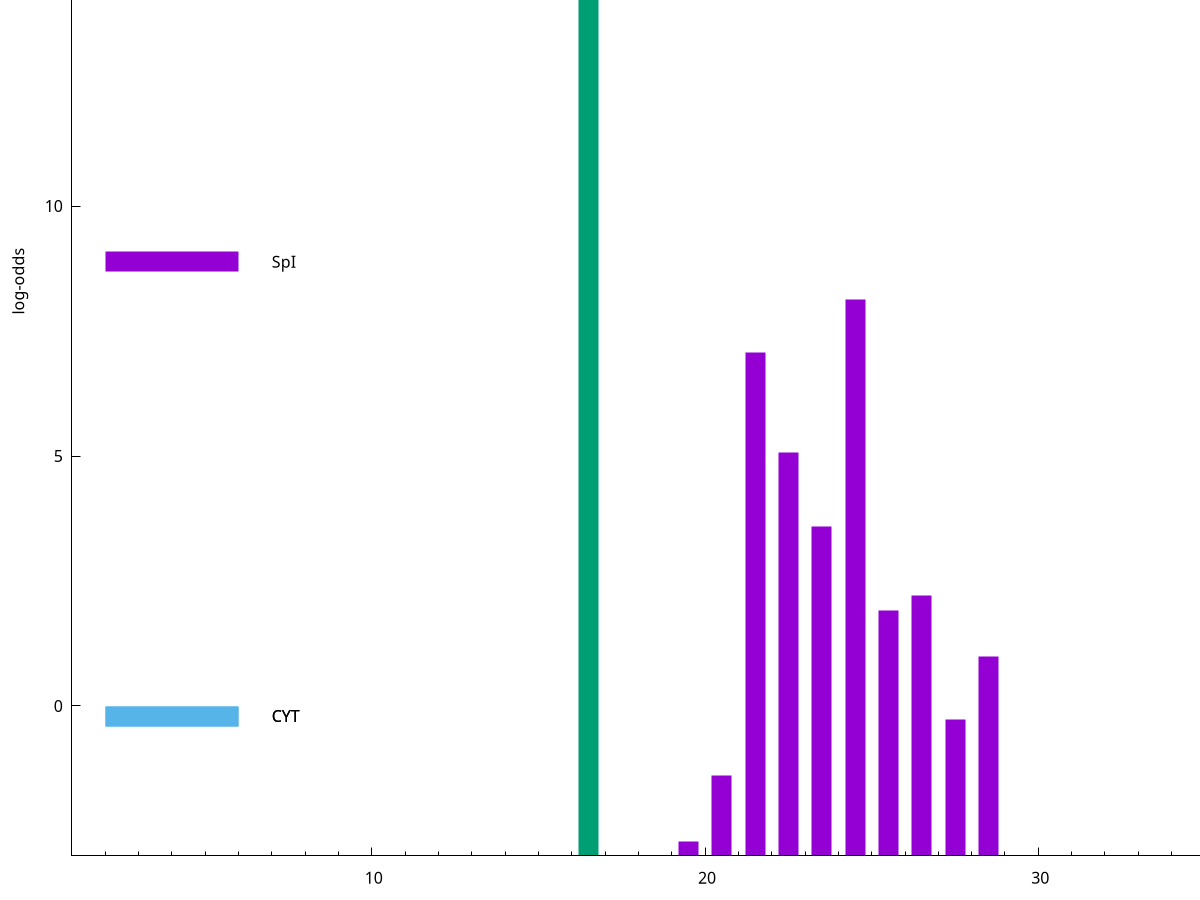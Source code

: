 set title "LipoP predictions for SRR3996242.gff"
set size 2., 1.4
set xrange [1:70] 
set mxtics 10
set yrange [-3:20]
set y2range [0:23]
set ylabel "log-odds"
set term postscript eps color solid "Helvetica" 30
set output "SRR3996242.gff22.eps"
set arrow from 2,17.0017 to 6,17.0017 nohead lt 2 lw 20
set label "SpII" at 7,17.0017
set arrow from 2,8.88643 to 6,8.88643 nohead lt 1 lw 20
set label "SpI" at 7,8.88643
set arrow from 2,-0.200913 to 6,-0.200913 nohead lt 3 lw 20
set label "CYT" at 7,-0.200913
set arrow from 2,-0.200913 to 6,-0.200913 nohead lt 3 lw 20
set label "CYT" at 7,-0.200913
set arrow from 2,17.0017 to 6,17.0017 nohead lt 2 lw 20
set label "SpII" at 7,17.0017
# NOTE: The scores below are the log-odds scores with the threshold
# NOTE: subtracted (a hack to make gnuplot make the histogram all
# NOTE: look nice).
plot "-" axes x1y2 title "" with impulses lt 2 lw 20, "-" axes x1y2 title "" with impulses lt 1 lw 20
16.500000 20.001700
e
24.500000 11.139490
21.500000 10.064470
22.500000 8.065760
23.500000 6.600350
26.500000 5.208630
25.500000 4.905050
28.500000 3.999443
27.500000 2.719804
20.500000 1.608440
19.500000 0.285940
e
exit
